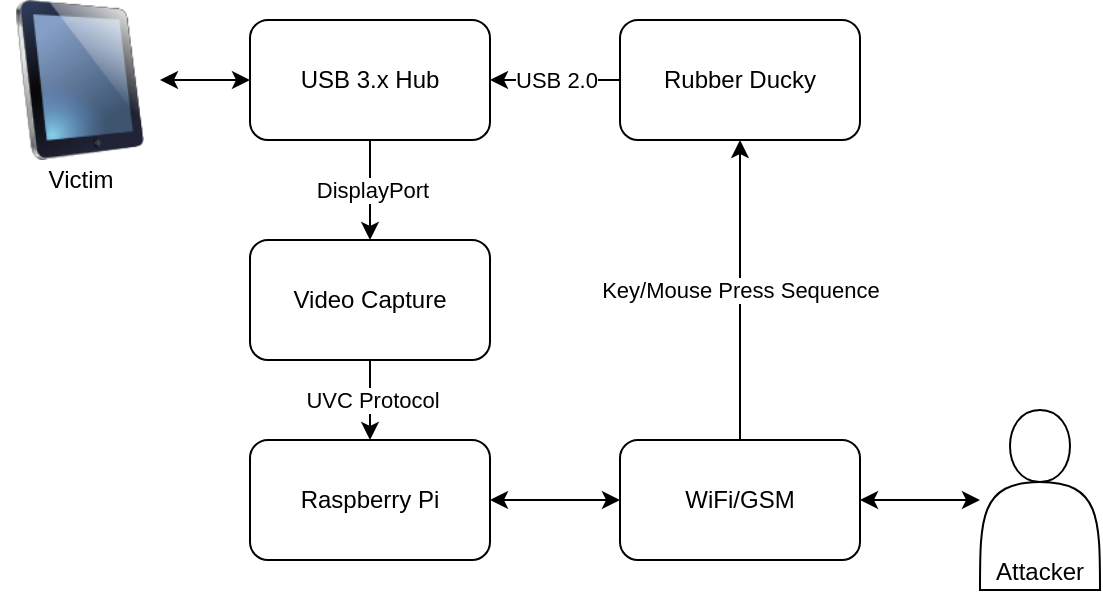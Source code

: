 <mxfile version="13.9.9" type="device"><diagram id="Sx0lmFs5HF5CbnpyOL27" name="Page-1"><mxGraphModel dx="1218" dy="1182" grid="1" gridSize="10" guides="1" tooltips="1" connect="1" arrows="1" fold="1" page="1" pageScale="1" pageWidth="850" pageHeight="1100" math="0" shadow="0"><root><mxCell id="0"/><mxCell id="1" parent="0"/><mxCell id="MO6Upn9xGIs_b48ZLcKN-2" value="DisplayPort" style="edgeStyle=orthogonalEdgeStyle;rounded=0;orthogonalLoop=1;jettySize=auto;html=1;exitX=0.5;exitY=1;exitDx=0;exitDy=0;" edge="1" parent="1" source="MO6Upn9xGIs_b48ZLcKN-1"><mxGeometry relative="1" as="geometry"><mxPoint x="425" y="460" as="targetPoint"/></mxGeometry></mxCell><mxCell id="MO6Upn9xGIs_b48ZLcKN-5" value="USB 2.0" style="edgeStyle=orthogonalEdgeStyle;rounded=0;orthogonalLoop=1;jettySize=auto;html=1;exitX=1;exitY=0.5;exitDx=0;exitDy=0;entryX=0;entryY=0.5;entryDx=0;entryDy=0;endArrow=none;endFill=0;startArrow=classic;startFill=1;" edge="1" parent="1" source="MO6Upn9xGIs_b48ZLcKN-1" target="MO6Upn9xGIs_b48ZLcKN-4"><mxGeometry relative="1" as="geometry"/></mxCell><mxCell id="MO6Upn9xGIs_b48ZLcKN-1" value="USB 3.x Hub" style="rounded=1;whiteSpace=wrap;html=1;" vertex="1" parent="1"><mxGeometry x="365" y="350" width="120" height="60" as="geometry"/></mxCell><mxCell id="MO6Upn9xGIs_b48ZLcKN-7" value="UVC Protocol" style="edgeStyle=orthogonalEdgeStyle;rounded=0;orthogonalLoop=1;jettySize=auto;html=1;exitX=0.5;exitY=1;exitDx=0;exitDy=0;" edge="1" parent="1" source="MO6Upn9xGIs_b48ZLcKN-3"><mxGeometry relative="1" as="geometry"><mxPoint x="425" y="560" as="targetPoint"/></mxGeometry></mxCell><mxCell id="MO6Upn9xGIs_b48ZLcKN-3" value="Video Capture" style="rounded=1;whiteSpace=wrap;html=1;" vertex="1" parent="1"><mxGeometry x="365" y="460" width="120" height="60" as="geometry"/></mxCell><mxCell id="MO6Upn9xGIs_b48ZLcKN-4" value="Rubber Ducky" style="rounded=1;whiteSpace=wrap;html=1;" vertex="1" parent="1"><mxGeometry x="550" y="350" width="120" height="60" as="geometry"/></mxCell><mxCell id="MO6Upn9xGIs_b48ZLcKN-9" style="edgeStyle=orthogonalEdgeStyle;rounded=0;orthogonalLoop=1;jettySize=auto;html=1;exitX=1;exitY=0.5;exitDx=0;exitDy=0;endArrow=classic;endFill=1;startArrow=classic;startFill=1;" edge="1" parent="1" source="MO6Upn9xGIs_b48ZLcKN-8"><mxGeometry relative="1" as="geometry"><mxPoint x="550" y="590" as="targetPoint"/></mxGeometry></mxCell><mxCell id="MO6Upn9xGIs_b48ZLcKN-8" value="Raspberry Pi" style="rounded=1;whiteSpace=wrap;html=1;" vertex="1" parent="1"><mxGeometry x="365" y="560" width="120" height="60" as="geometry"/></mxCell><mxCell id="MO6Upn9xGIs_b48ZLcKN-11" value="Key/Mouse Press Sequence" style="edgeStyle=orthogonalEdgeStyle;rounded=0;orthogonalLoop=1;jettySize=auto;html=1;exitX=0.5;exitY=0;exitDx=0;exitDy=0;entryX=0.5;entryY=1;entryDx=0;entryDy=0;" edge="1" parent="1" source="MO6Upn9xGIs_b48ZLcKN-10" target="MO6Upn9xGIs_b48ZLcKN-4"><mxGeometry relative="1" as="geometry"/></mxCell><mxCell id="MO6Upn9xGIs_b48ZLcKN-23" style="edgeStyle=orthogonalEdgeStyle;rounded=0;orthogonalLoop=1;jettySize=auto;html=1;exitX=1;exitY=0.5;exitDx=0;exitDy=0;startArrow=classic;startFill=1;endArrow=classic;endFill=1;strokeColor=#000000;" edge="1" parent="1" source="MO6Upn9xGIs_b48ZLcKN-10" target="MO6Upn9xGIs_b48ZLcKN-15"><mxGeometry relative="1" as="geometry"/></mxCell><mxCell id="MO6Upn9xGIs_b48ZLcKN-10" value="WiFi/GSM" style="rounded=1;whiteSpace=wrap;html=1;" vertex="1" parent="1"><mxGeometry x="550" y="560" width="120" height="60" as="geometry"/></mxCell><mxCell id="MO6Upn9xGIs_b48ZLcKN-15" value="Attacker" style="shape=actor;whiteSpace=wrap;html=1;align=center;verticalAlign=bottom;" vertex="1" parent="1"><mxGeometry x="730" y="545" width="60" height="90" as="geometry"/></mxCell><mxCell id="MO6Upn9xGIs_b48ZLcKN-20" style="edgeStyle=orthogonalEdgeStyle;rounded=0;orthogonalLoop=1;jettySize=auto;html=1;exitX=1;exitY=0.5;exitDx=0;exitDy=0;startArrow=classic;startFill=1;" edge="1" parent="1" source="MO6Upn9xGIs_b48ZLcKN-19" target="MO6Upn9xGIs_b48ZLcKN-1"><mxGeometry relative="1" as="geometry"/></mxCell><mxCell id="MO6Upn9xGIs_b48ZLcKN-19" value="" style="image;html=1;image=img/lib/clip_art/computers/iPad_128x128.png;align=center;" vertex="1" parent="1"><mxGeometry x="240" y="340" width="80" height="80" as="geometry"/></mxCell><mxCell id="MO6Upn9xGIs_b48ZLcKN-24" value="Victim" style="text;html=1;align=center;verticalAlign=middle;resizable=0;points=[];autosize=1;" vertex="1" parent="1"><mxGeometry x="255" y="420" width="50" height="20" as="geometry"/></mxCell></root></mxGraphModel></diagram></mxfile>